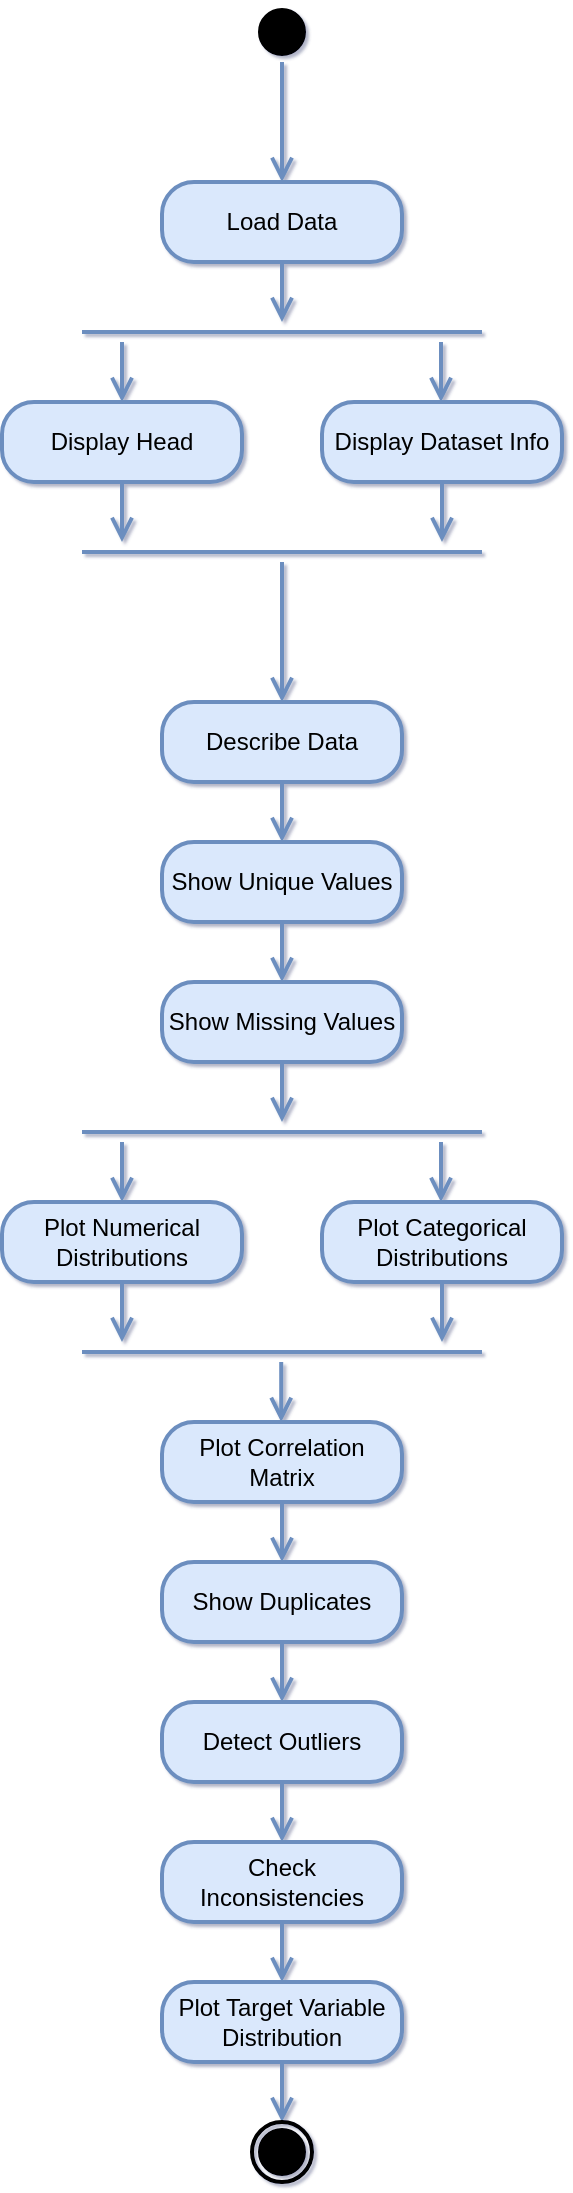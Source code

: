 <mxfile version="26.0.8">
  <diagram name="Pagina-1" id="UJsI6qZ6QdzjvEwBRmA8">
    <mxGraphModel grid="1" page="1" gridSize="10" guides="1" tooltips="1" connect="1" arrows="1" fold="1" pageScale="1" pageWidth="827" pageHeight="1169" background="light-dark(#ffffff, #903890)" math="0" shadow="1">
      <root>
        <mxCell id="0" />
        <mxCell id="1" parent="0" />
        <mxCell id="Is66Ifk-b23AC6MFArAk-1" value="" style="ellipse;html=1;shape=startState;fillColor=light-dark(#000000, #1d293b);strokeColor=#000000;labelBorderColor=none;fontStyle=0;textShadow=0;strokeWidth=2;" vertex="1" parent="1">
          <mxGeometry x="365" y="-1120" width="30" height="30" as="geometry" />
        </mxCell>
        <mxCell id="Is66Ifk-b23AC6MFArAk-2" value="" style="edgeStyle=orthogonalEdgeStyle;html=1;verticalAlign=bottom;endArrow=open;endSize=8;strokeColor=#6c8ebf;rounded=0;fillColor=#dae8fc;labelBorderColor=none;fontStyle=0;textShadow=0;strokeWidth=2;" edge="1" parent="1" source="Is66Ifk-b23AC6MFArAk-1">
          <mxGeometry relative="1" as="geometry">
            <mxPoint x="380" y="-1030" as="targetPoint" />
          </mxGeometry>
        </mxCell>
        <mxCell id="Is66Ifk-b23AC6MFArAk-3" value="Load Data" style="rounded=1;whiteSpace=wrap;html=1;arcSize=40;fillColor=#dae8fc;strokeColor=#6c8ebf;labelBorderColor=none;fontStyle=0;textShadow=0;strokeWidth=2;" vertex="1" parent="1">
          <mxGeometry x="320" y="-1030" width="120" height="40" as="geometry" />
        </mxCell>
        <mxCell id="Is66Ifk-b23AC6MFArAk-4" value="" style="edgeStyle=orthogonalEdgeStyle;html=1;verticalAlign=bottom;endArrow=open;endSize=8;strokeColor=#6c8ebf;rounded=0;fillColor=#dae8fc;labelBorderColor=none;fontStyle=0;textShadow=0;strokeWidth=2;" edge="1" parent="1" source="Is66Ifk-b23AC6MFArAk-3">
          <mxGeometry relative="1" as="geometry">
            <mxPoint x="380" y="-960" as="targetPoint" />
          </mxGeometry>
        </mxCell>
        <mxCell id="W8g8O7D6gzD0lq5CJYz2-1" value="" style="shape=line;html=1;strokeWidth=2;strokeColor=#6c8ebf;fillColor=#dae8fc;labelBorderColor=none;fontStyle=0;textShadow=0;" vertex="1" parent="1">
          <mxGeometry x="280" y="-960" width="200" height="10" as="geometry" />
        </mxCell>
        <mxCell id="W8g8O7D6gzD0lq5CJYz2-3" value="" style="edgeStyle=orthogonalEdgeStyle;html=1;verticalAlign=bottom;endArrow=open;endSize=8;strokeColor=#6c8ebf;rounded=0;fillColor=#dae8fc;labelBorderColor=none;fontStyle=0;textShadow=0;strokeWidth=2;" edge="1" parent="1">
          <mxGeometry relative="1" as="geometry">
            <mxPoint x="300" y="-920" as="targetPoint" />
            <mxPoint x="300" y="-950" as="sourcePoint" />
          </mxGeometry>
        </mxCell>
        <mxCell id="W8g8O7D6gzD0lq5CJYz2-4" value="" style="edgeStyle=orthogonalEdgeStyle;html=1;verticalAlign=bottom;endArrow=open;endSize=8;strokeColor=#6c8ebf;rounded=0;fillColor=#dae8fc;labelBorderColor=none;fontStyle=0;textShadow=0;strokeWidth=2;" edge="1" parent="1">
          <mxGeometry relative="1" as="geometry">
            <mxPoint x="459.5" y="-920" as="targetPoint" />
            <mxPoint x="459.5" y="-950" as="sourcePoint" />
          </mxGeometry>
        </mxCell>
        <mxCell id="W8g8O7D6gzD0lq5CJYz2-5" value="Display Head" style="rounded=1;whiteSpace=wrap;html=1;arcSize=40;fillColor=#dae8fc;strokeColor=#6c8ebf;labelBorderColor=none;fontStyle=0;textShadow=0;strokeWidth=2;" vertex="1" parent="1">
          <mxGeometry x="240" y="-920" width="120" height="40" as="geometry" />
        </mxCell>
        <mxCell id="W8g8O7D6gzD0lq5CJYz2-6" value="" style="edgeStyle=orthogonalEdgeStyle;html=1;verticalAlign=bottom;endArrow=open;endSize=8;strokeColor=#6c8ebf;rounded=0;fillColor=#dae8fc;labelBorderColor=none;fontStyle=0;textShadow=0;strokeWidth=2;" edge="1" parent="1" source="W8g8O7D6gzD0lq5CJYz2-5">
          <mxGeometry relative="1" as="geometry">
            <mxPoint x="300" y="-850" as="targetPoint" />
          </mxGeometry>
        </mxCell>
        <mxCell id="W8g8O7D6gzD0lq5CJYz2-7" value="Display Dataset Info" style="rounded=1;whiteSpace=wrap;html=1;arcSize=40;fillColor=#dae8fc;strokeColor=#6c8ebf;labelBorderColor=none;fontStyle=0;textShadow=0;strokeWidth=2;" vertex="1" parent="1">
          <mxGeometry x="400" y="-920" width="120" height="40" as="geometry" />
        </mxCell>
        <mxCell id="W8g8O7D6gzD0lq5CJYz2-8" value="" style="edgeStyle=orthogonalEdgeStyle;html=1;verticalAlign=bottom;endArrow=open;endSize=8;strokeColor=#6c8ebf;rounded=0;fillColor=#dae8fc;labelBorderColor=none;fontStyle=0;textShadow=0;strokeWidth=2;" edge="1" parent="1" source="W8g8O7D6gzD0lq5CJYz2-7">
          <mxGeometry relative="1" as="geometry">
            <mxPoint x="460" y="-850" as="targetPoint" />
          </mxGeometry>
        </mxCell>
        <mxCell id="W8g8O7D6gzD0lq5CJYz2-9" value="" style="shape=line;html=1;strokeWidth=2;strokeColor=#6c8ebf;fillColor=#dae8fc;labelBorderColor=none;fontStyle=0;textShadow=0;" vertex="1" parent="1">
          <mxGeometry x="280" y="-850" width="200" height="10" as="geometry" />
        </mxCell>
        <mxCell id="W8g8O7D6gzD0lq5CJYz2-10" value="" style="edgeStyle=orthogonalEdgeStyle;html=1;verticalAlign=bottom;endArrow=open;endSize=8;strokeColor=#6c8ebf;rounded=0;fillColor=#dae8fc;labelBorderColor=none;fontStyle=0;textShadow=0;strokeWidth=2;" edge="1" parent="1" source="W8g8O7D6gzD0lq5CJYz2-9">
          <mxGeometry relative="1" as="geometry">
            <mxPoint x="380" y="-770" as="targetPoint" />
          </mxGeometry>
        </mxCell>
        <mxCell id="W8g8O7D6gzD0lq5CJYz2-11" value="Describe Data" style="rounded=1;whiteSpace=wrap;html=1;arcSize=40;fillColor=#dae8fc;strokeColor=#6c8ebf;labelBorderColor=none;fontStyle=0;textShadow=0;strokeWidth=2;" vertex="1" parent="1">
          <mxGeometry x="320" y="-770" width="120" height="40" as="geometry" />
        </mxCell>
        <mxCell id="W8g8O7D6gzD0lq5CJYz2-12" value="" style="edgeStyle=orthogonalEdgeStyle;html=1;verticalAlign=bottom;endArrow=open;endSize=8;strokeColor=#6c8ebf;rounded=0;fillColor=#dae8fc;labelBorderColor=none;fontStyle=0;textShadow=0;strokeWidth=2;" edge="1" parent="1" source="W8g8O7D6gzD0lq5CJYz2-11">
          <mxGeometry relative="1" as="geometry">
            <mxPoint x="380" y="-700" as="targetPoint" />
          </mxGeometry>
        </mxCell>
        <mxCell id="W8g8O7D6gzD0lq5CJYz2-13" value="Show Unique Values" style="rounded=1;whiteSpace=wrap;html=1;arcSize=40;fillColor=#dae8fc;strokeColor=#6c8ebf;labelBorderColor=none;fontStyle=0;textShadow=0;strokeWidth=2;" vertex="1" parent="1">
          <mxGeometry x="320" y="-700" width="120" height="40" as="geometry" />
        </mxCell>
        <mxCell id="W8g8O7D6gzD0lq5CJYz2-14" value="" style="edgeStyle=orthogonalEdgeStyle;html=1;verticalAlign=bottom;endArrow=open;endSize=8;strokeColor=#6c8ebf;rounded=0;fillColor=#dae8fc;labelBorderColor=none;fontStyle=0;textShadow=0;strokeWidth=2;" edge="1" parent="1" source="W8g8O7D6gzD0lq5CJYz2-13">
          <mxGeometry relative="1" as="geometry">
            <mxPoint x="380" y="-630" as="targetPoint" />
          </mxGeometry>
        </mxCell>
        <mxCell id="W8g8O7D6gzD0lq5CJYz2-15" value="Show Missing Values" style="rounded=1;whiteSpace=wrap;html=1;arcSize=40;fillColor=#dae8fc;strokeColor=#6c8ebf;labelBorderColor=none;fontStyle=0;textShadow=0;strokeWidth=2;" vertex="1" parent="1">
          <mxGeometry x="320" y="-630" width="120" height="40" as="geometry" />
        </mxCell>
        <mxCell id="W8g8O7D6gzD0lq5CJYz2-16" value="" style="edgeStyle=orthogonalEdgeStyle;html=1;verticalAlign=bottom;endArrow=open;endSize=8;strokeColor=#6c8ebf;rounded=0;fillColor=#dae8fc;labelBorderColor=none;fontStyle=0;textShadow=0;strokeWidth=2;" edge="1" parent="1" source="W8g8O7D6gzD0lq5CJYz2-15">
          <mxGeometry relative="1" as="geometry">
            <mxPoint x="380" y="-560" as="targetPoint" />
          </mxGeometry>
        </mxCell>
        <mxCell id="W8g8O7D6gzD0lq5CJYz2-17" value="" style="shape=line;html=1;strokeWidth=2;strokeColor=#6c8ebf;fillColor=#dae8fc;labelBorderColor=none;fontStyle=0;textShadow=0;" vertex="1" parent="1">
          <mxGeometry x="280" y="-560" width="200" height="10" as="geometry" />
        </mxCell>
        <mxCell id="W8g8O7D6gzD0lq5CJYz2-18" value="" style="edgeStyle=orthogonalEdgeStyle;html=1;verticalAlign=bottom;endArrow=open;endSize=8;strokeColor=#6c8ebf;rounded=0;fillColor=#dae8fc;labelBorderColor=none;fontStyle=0;textShadow=0;strokeWidth=2;" edge="1" parent="1">
          <mxGeometry relative="1" as="geometry">
            <mxPoint x="300" y="-520" as="targetPoint" />
            <mxPoint x="300" y="-550" as="sourcePoint" />
          </mxGeometry>
        </mxCell>
        <mxCell id="W8g8O7D6gzD0lq5CJYz2-19" value="" style="edgeStyle=orthogonalEdgeStyle;html=1;verticalAlign=bottom;endArrow=open;endSize=8;strokeColor=#6c8ebf;rounded=0;fillColor=#dae8fc;labelBorderColor=none;fontStyle=0;textShadow=0;strokeWidth=2;" edge="1" parent="1">
          <mxGeometry relative="1" as="geometry">
            <mxPoint x="459.5" y="-520" as="targetPoint" />
            <mxPoint x="459.5" y="-550" as="sourcePoint" />
          </mxGeometry>
        </mxCell>
        <mxCell id="W8g8O7D6gzD0lq5CJYz2-20" value="Plot Numerical Distributions" style="rounded=1;whiteSpace=wrap;html=1;arcSize=40;fillColor=#dae8fc;strokeColor=#6c8ebf;labelBorderColor=none;fontStyle=0;textShadow=0;strokeWidth=2;" vertex="1" parent="1">
          <mxGeometry x="240" y="-520" width="120" height="40" as="geometry" />
        </mxCell>
        <mxCell id="W8g8O7D6gzD0lq5CJYz2-21" value="" style="edgeStyle=orthogonalEdgeStyle;html=1;verticalAlign=bottom;endArrow=open;endSize=8;strokeColor=#6c8ebf;rounded=0;fillColor=#dae8fc;labelBorderColor=none;fontStyle=0;textShadow=0;strokeWidth=2;" edge="1" parent="1" source="W8g8O7D6gzD0lq5CJYz2-20">
          <mxGeometry relative="1" as="geometry">
            <mxPoint x="300" y="-450" as="targetPoint" />
          </mxGeometry>
        </mxCell>
        <mxCell id="W8g8O7D6gzD0lq5CJYz2-22" value="Plot Categorical Distributions" style="rounded=1;whiteSpace=wrap;html=1;arcSize=40;fillColor=#dae8fc;strokeColor=#6c8ebf;labelBorderColor=none;fontStyle=0;textShadow=0;strokeWidth=2;" vertex="1" parent="1">
          <mxGeometry x="400" y="-520" width="120" height="40" as="geometry" />
        </mxCell>
        <mxCell id="W8g8O7D6gzD0lq5CJYz2-23" value="" style="edgeStyle=orthogonalEdgeStyle;html=1;verticalAlign=bottom;endArrow=open;endSize=8;strokeColor=#6c8ebf;rounded=0;fillColor=#dae8fc;labelBorderColor=none;fontStyle=0;textShadow=0;strokeWidth=2;" edge="1" parent="1" source="W8g8O7D6gzD0lq5CJYz2-22">
          <mxGeometry relative="1" as="geometry">
            <mxPoint x="460" y="-450" as="targetPoint" />
          </mxGeometry>
        </mxCell>
        <mxCell id="W8g8O7D6gzD0lq5CJYz2-24" value="" style="shape=line;html=1;strokeWidth=2;strokeColor=#6c8ebf;fillColor=#dae8fc;labelBorderColor=none;fontStyle=0;textShadow=0;" vertex="1" parent="1">
          <mxGeometry x="280" y="-450" width="200" height="10" as="geometry" />
        </mxCell>
        <mxCell id="W8g8O7D6gzD0lq5CJYz2-25" value="" style="edgeStyle=orthogonalEdgeStyle;html=1;verticalAlign=bottom;endArrow=open;endSize=8;strokeColor=#6c8ebf;rounded=0;fillColor=#dae8fc;labelBorderColor=none;fontStyle=0;textShadow=0;strokeWidth=2;" edge="1" parent="1">
          <mxGeometry relative="1" as="geometry">
            <mxPoint x="379.6" y="-410" as="targetPoint" />
            <mxPoint x="379.6" y="-440" as="sourcePoint" />
          </mxGeometry>
        </mxCell>
        <mxCell id="W8g8O7D6gzD0lq5CJYz2-26" value="Plot Correlation Matrix" style="rounded=1;whiteSpace=wrap;html=1;arcSize=40;fillColor=#dae8fc;strokeColor=#6c8ebf;labelBorderColor=none;fontStyle=0;textShadow=0;strokeWidth=2;" vertex="1" parent="1">
          <mxGeometry x="320" y="-410" width="120" height="40" as="geometry" />
        </mxCell>
        <mxCell id="W8g8O7D6gzD0lq5CJYz2-27" value="" style="edgeStyle=orthogonalEdgeStyle;html=1;verticalAlign=bottom;endArrow=open;endSize=8;strokeColor=#6c8ebf;rounded=0;fillColor=#dae8fc;labelBorderColor=none;fontStyle=0;textShadow=0;strokeWidth=2;" edge="1" parent="1" source="W8g8O7D6gzD0lq5CJYz2-26">
          <mxGeometry relative="1" as="geometry">
            <mxPoint x="380" y="-340" as="targetPoint" />
          </mxGeometry>
        </mxCell>
        <mxCell id="W8g8O7D6gzD0lq5CJYz2-28" value="Show Duplicates" style="rounded=1;whiteSpace=wrap;html=1;arcSize=40;fillColor=#dae8fc;strokeColor=#6c8ebf;labelBorderColor=none;fontStyle=0;textShadow=0;strokeWidth=2;" vertex="1" parent="1">
          <mxGeometry x="320" y="-340" width="120" height="40" as="geometry" />
        </mxCell>
        <mxCell id="W8g8O7D6gzD0lq5CJYz2-29" value="" style="edgeStyle=orthogonalEdgeStyle;html=1;verticalAlign=bottom;endArrow=open;endSize=8;strokeColor=#6c8ebf;rounded=0;fillColor=#dae8fc;labelBorderColor=none;fontStyle=0;textShadow=0;strokeWidth=2;" edge="1" parent="1" source="W8g8O7D6gzD0lq5CJYz2-28">
          <mxGeometry relative="1" as="geometry">
            <mxPoint x="380" y="-270" as="targetPoint" />
          </mxGeometry>
        </mxCell>
        <mxCell id="W8g8O7D6gzD0lq5CJYz2-30" value="Detect Outliers" style="rounded=1;whiteSpace=wrap;html=1;arcSize=40;fillColor=#dae8fc;strokeColor=#6c8ebf;labelBorderColor=none;fontStyle=0;textShadow=0;strokeWidth=2;" vertex="1" parent="1">
          <mxGeometry x="320" y="-270" width="120" height="40" as="geometry" />
        </mxCell>
        <mxCell id="W8g8O7D6gzD0lq5CJYz2-31" value="" style="edgeStyle=orthogonalEdgeStyle;html=1;verticalAlign=bottom;endArrow=open;endSize=8;strokeColor=#6c8ebf;rounded=0;fillColor=#dae8fc;labelBorderColor=none;fontStyle=0;textShadow=0;strokeWidth=2;" edge="1" parent="1" source="W8g8O7D6gzD0lq5CJYz2-30">
          <mxGeometry relative="1" as="geometry">
            <mxPoint x="380" y="-200" as="targetPoint" />
          </mxGeometry>
        </mxCell>
        <mxCell id="W8g8O7D6gzD0lq5CJYz2-32" value="Check Inconsistencies" style="rounded=1;whiteSpace=wrap;html=1;arcSize=40;fillColor=#dae8fc;strokeColor=#6c8ebf;labelBorderColor=none;fontStyle=0;textShadow=0;strokeWidth=2;" vertex="1" parent="1">
          <mxGeometry x="320" y="-200" width="120" height="40" as="geometry" />
        </mxCell>
        <mxCell id="W8g8O7D6gzD0lq5CJYz2-33" value="" style="edgeStyle=orthogonalEdgeStyle;html=1;verticalAlign=bottom;endArrow=open;endSize=8;strokeColor=#6c8ebf;rounded=0;fillColor=#dae8fc;labelBorderColor=none;fontStyle=0;textShadow=0;strokeWidth=2;" edge="1" parent="1" source="W8g8O7D6gzD0lq5CJYz2-32">
          <mxGeometry relative="1" as="geometry">
            <mxPoint x="380" y="-130" as="targetPoint" />
          </mxGeometry>
        </mxCell>
        <mxCell id="W8g8O7D6gzD0lq5CJYz2-34" value="Plot Target Variable Distribution" style="rounded=1;whiteSpace=wrap;html=1;arcSize=40;fillColor=#dae8fc;strokeColor=#6c8ebf;labelBorderColor=none;fontStyle=0;textShadow=0;strokeWidth=2;" vertex="1" parent="1">
          <mxGeometry x="320" y="-130" width="120" height="40" as="geometry" />
        </mxCell>
        <mxCell id="W8g8O7D6gzD0lq5CJYz2-35" value="" style="edgeStyle=orthogonalEdgeStyle;html=1;verticalAlign=bottom;endArrow=open;endSize=8;strokeColor=#6c8ebf;rounded=0;fillColor=#dae8fc;labelBorderColor=none;fontStyle=0;textShadow=0;strokeWidth=2;" edge="1" parent="1" source="W8g8O7D6gzD0lq5CJYz2-34">
          <mxGeometry relative="1" as="geometry">
            <mxPoint x="380" y="-60" as="targetPoint" />
          </mxGeometry>
        </mxCell>
        <mxCell id="W8g8O7D6gzD0lq5CJYz2-36" value="" style="ellipse;html=1;shape=endState;fillColor=#000000;strokeColor=light-dark(#000000, #5c79a3);labelBorderColor=none;fontStyle=0;textShadow=0;strokeWidth=2;" vertex="1" parent="1">
          <mxGeometry x="365" y="-60" width="30" height="30" as="geometry" />
        </mxCell>
      </root>
    </mxGraphModel>
  </diagram>
</mxfile>
